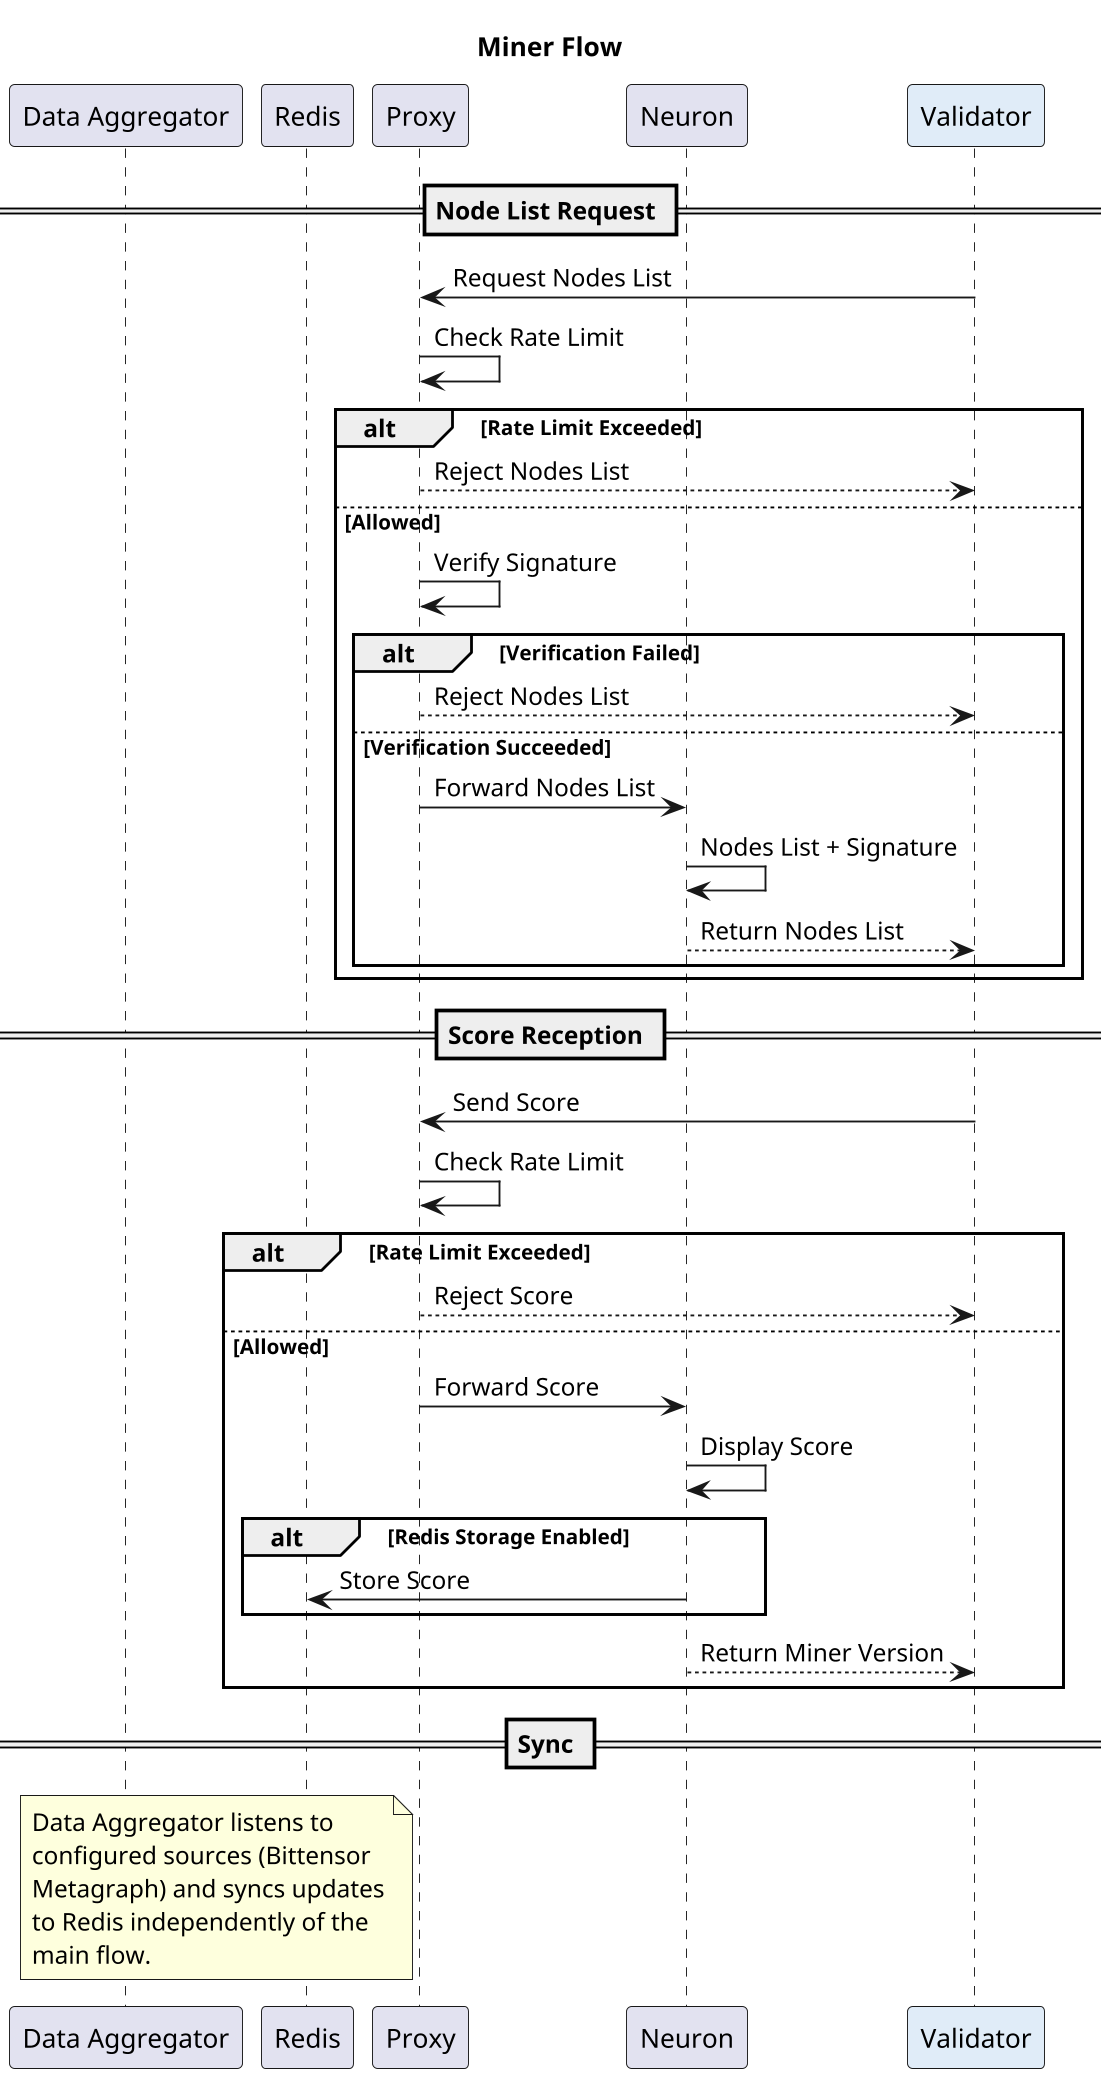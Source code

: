 @startuml
title Miner Flow
skinparam dpi 180
skinparam wrapWidth 200

participant "Data Aggregator" as DAM
participant "Redis" as RM
participant "Proxy" as Proxy
participant "Neuron" as NM
participant "Validator" as NV #E0ECF8

== Node List Request ==
NV -> Proxy : Request Nodes List
Proxy -> Proxy : Check Rate Limit
alt Rate Limit Exceeded
    Proxy --> NV : Reject Nodes List
else Allowed
    Proxy -> Proxy : Verify Signature
    alt Verification Failed
        Proxy --> NV : Reject Nodes List
    else Verification Succeeded
        Proxy -> NM : Forward Nodes List
        NM -> NM : Nodes List + Signature
        NM --> NV : Return Nodes List
    end
end

== Score Reception ==
NV -> Proxy : Send Score
Proxy -> Proxy : Check Rate Limit
alt Rate Limit Exceeded
    Proxy --> NV : Reject Score
else Allowed
    Proxy -> NM : Forward Score
    NM -> NM : Display Score
    alt Redis Storage Enabled
        NM -> RM : Store Score
    end
    NM --> NV : Return Miner Version
end

== Sync ==
note over DAM, RM
Data Aggregator listens to configured sources (Bittensor Metagraph) and syncs updates to Redis independently of the main flow.
end note

@enduml